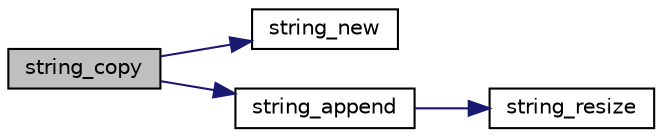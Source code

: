 digraph "string_copy"
{
 // INTERACTIVE_SVG=YES
  edge [fontname="Helvetica",fontsize="10",labelfontname="Helvetica",labelfontsize="10"];
  node [fontname="Helvetica",fontsize="10",shape=record];
  rankdir="LR";
  Node1 [label="string_copy",height=0.2,width=0.4,color="black", fillcolor="grey75", style="filled", fontcolor="black"];
  Node1 -> Node2 [color="midnightblue",fontsize="10",style="solid",fontname="Helvetica"];
  Node2 [label="string_new",height=0.2,width=0.4,color="black", fillcolor="white", style="filled",URL="$string_8h.html#a5fe0a275d8ad9d1b486257d32be21ca1"];
  Node1 -> Node3 [color="midnightblue",fontsize="10",style="solid",fontname="Helvetica"];
  Node3 [label="string_append",height=0.2,width=0.4,color="black", fillcolor="white", style="filled",URL="$string_8h.html#a4acd3723240500d90b439dc12661415d"];
  Node3 -> Node4 [color="midnightblue",fontsize="10",style="solid",fontname="Helvetica"];
  Node4 [label="string_resize",height=0.2,width=0.4,color="black", fillcolor="white", style="filled",URL="$string_8h.html#aa1acc465867856e8830dafb26bb6e4dd"];
}
